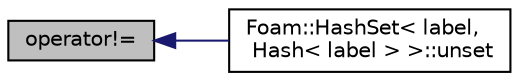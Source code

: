 digraph "operator!="
{
  bgcolor="transparent";
  edge [fontname="Helvetica",fontsize="10",labelfontname="Helvetica",labelfontsize="10"];
  node [fontname="Helvetica",fontsize="10",shape=record];
  rankdir="LR";
  Node1 [label="operator!=",height=0.2,width=0.4,color="black", fillcolor="grey75", style="filled", fontcolor="black"];
  Node1 -> Node2 [dir="back",color="midnightblue",fontsize="10",style="solid",fontname="Helvetica"];
  Node2 [label="Foam::HashSet\< label,\l Hash\< label \> \>::unset",height=0.2,width=0.4,color="black",URL="$a00999.html#a8254423a34c8f5eec22bd695751ca43a",tooltip="Unset the specified key - same as erase. "];
}
